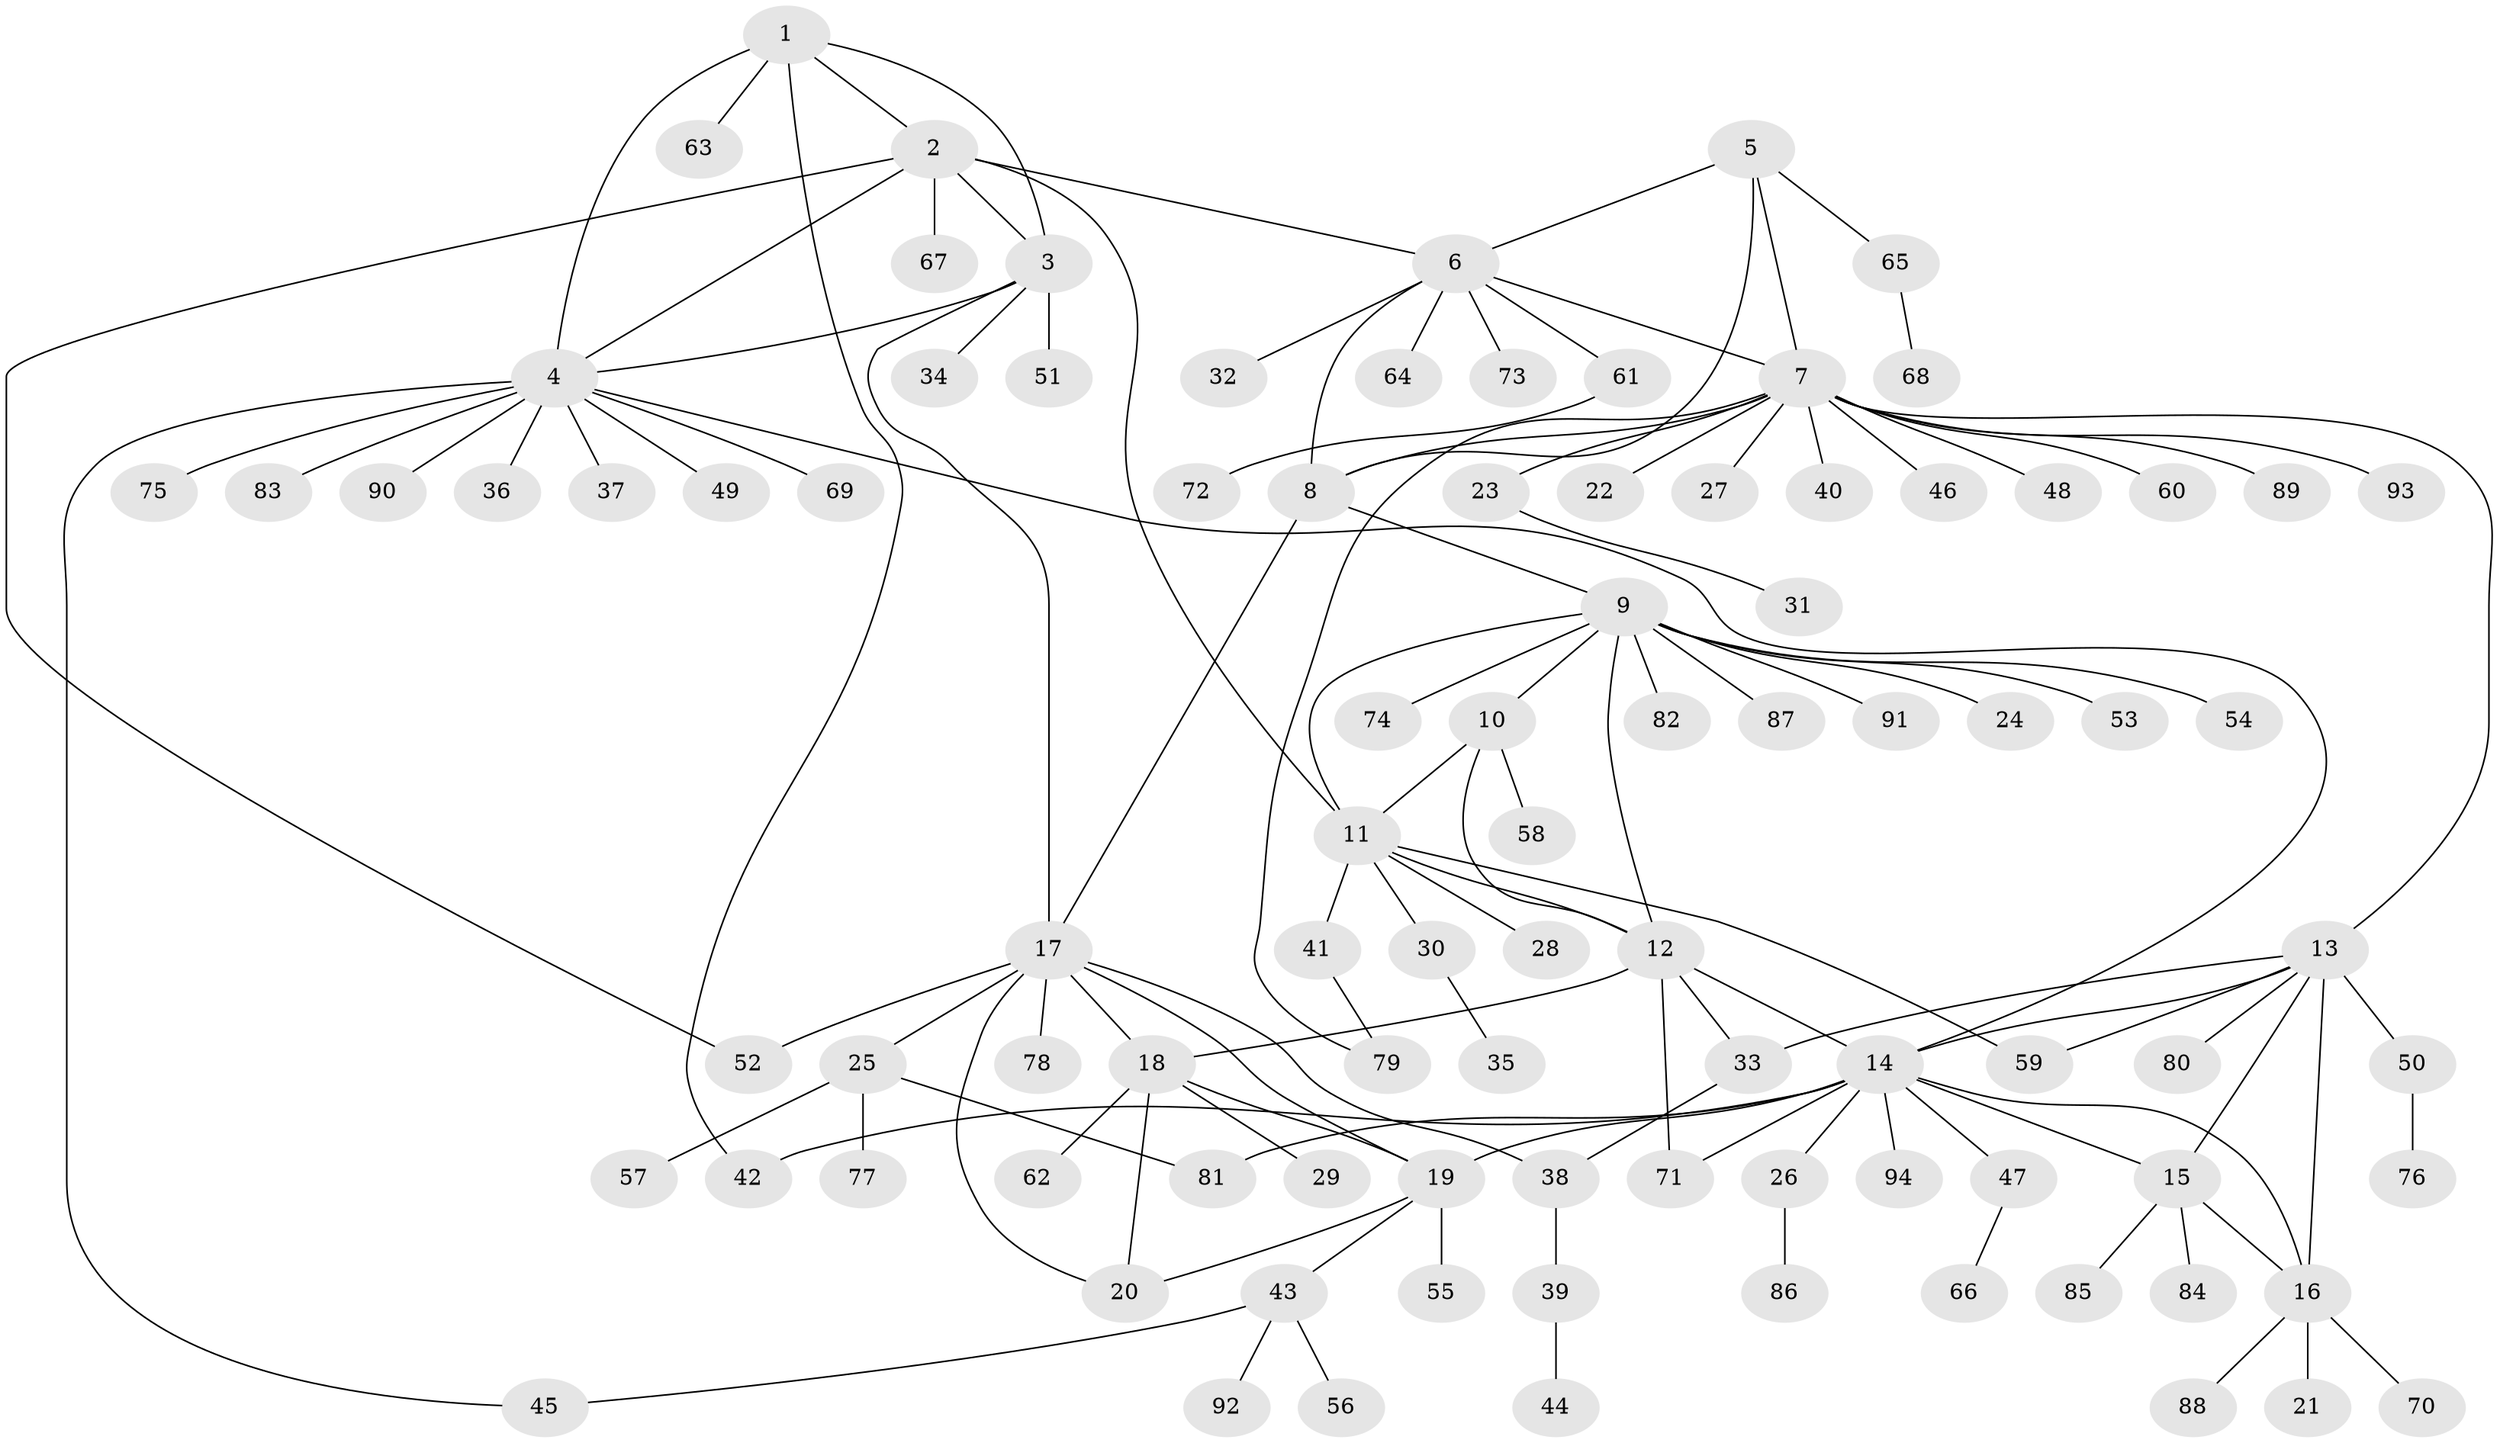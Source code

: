 // coarse degree distribution, {5: 0.041666666666666664, 7: 0.041666666666666664, 11: 0.013888888888888888, 3: 0.027777777777777776, 9: 0.027777777777777776, 12: 0.027777777777777776, 8: 0.013888888888888888, 4: 0.05555555555555555, 10: 0.013888888888888888, 1: 0.6527777777777778, 2: 0.08333333333333333}
// Generated by graph-tools (version 1.1) at 2025/42/03/06/25 10:42:12]
// undirected, 94 vertices, 123 edges
graph export_dot {
graph [start="1"]
  node [color=gray90,style=filled];
  1;
  2;
  3;
  4;
  5;
  6;
  7;
  8;
  9;
  10;
  11;
  12;
  13;
  14;
  15;
  16;
  17;
  18;
  19;
  20;
  21;
  22;
  23;
  24;
  25;
  26;
  27;
  28;
  29;
  30;
  31;
  32;
  33;
  34;
  35;
  36;
  37;
  38;
  39;
  40;
  41;
  42;
  43;
  44;
  45;
  46;
  47;
  48;
  49;
  50;
  51;
  52;
  53;
  54;
  55;
  56;
  57;
  58;
  59;
  60;
  61;
  62;
  63;
  64;
  65;
  66;
  67;
  68;
  69;
  70;
  71;
  72;
  73;
  74;
  75;
  76;
  77;
  78;
  79;
  80;
  81;
  82;
  83;
  84;
  85;
  86;
  87;
  88;
  89;
  90;
  91;
  92;
  93;
  94;
  1 -- 2;
  1 -- 3;
  1 -- 4;
  1 -- 42;
  1 -- 63;
  2 -- 3;
  2 -- 4;
  2 -- 6;
  2 -- 11;
  2 -- 52;
  2 -- 67;
  3 -- 4;
  3 -- 17;
  3 -- 34;
  3 -- 51;
  4 -- 14;
  4 -- 36;
  4 -- 37;
  4 -- 45;
  4 -- 49;
  4 -- 69;
  4 -- 75;
  4 -- 83;
  4 -- 90;
  5 -- 6;
  5 -- 7;
  5 -- 8;
  5 -- 65;
  6 -- 7;
  6 -- 8;
  6 -- 32;
  6 -- 61;
  6 -- 64;
  6 -- 73;
  7 -- 8;
  7 -- 13;
  7 -- 22;
  7 -- 23;
  7 -- 27;
  7 -- 40;
  7 -- 46;
  7 -- 48;
  7 -- 60;
  7 -- 79;
  7 -- 89;
  7 -- 93;
  8 -- 9;
  8 -- 17;
  9 -- 10;
  9 -- 11;
  9 -- 12;
  9 -- 24;
  9 -- 53;
  9 -- 54;
  9 -- 74;
  9 -- 82;
  9 -- 87;
  9 -- 91;
  10 -- 11;
  10 -- 12;
  10 -- 58;
  11 -- 12;
  11 -- 28;
  11 -- 30;
  11 -- 41;
  11 -- 59;
  12 -- 14;
  12 -- 18;
  12 -- 33;
  12 -- 71;
  13 -- 14;
  13 -- 15;
  13 -- 16;
  13 -- 33;
  13 -- 50;
  13 -- 59;
  13 -- 80;
  14 -- 15;
  14 -- 16;
  14 -- 19;
  14 -- 26;
  14 -- 42;
  14 -- 47;
  14 -- 71;
  14 -- 81;
  14 -- 94;
  15 -- 16;
  15 -- 84;
  15 -- 85;
  16 -- 21;
  16 -- 70;
  16 -- 88;
  17 -- 18;
  17 -- 19;
  17 -- 20;
  17 -- 25;
  17 -- 38;
  17 -- 52;
  17 -- 78;
  18 -- 19;
  18 -- 20;
  18 -- 29;
  18 -- 62;
  19 -- 20;
  19 -- 43;
  19 -- 55;
  23 -- 31;
  25 -- 57;
  25 -- 77;
  25 -- 81;
  26 -- 86;
  30 -- 35;
  33 -- 38;
  38 -- 39;
  39 -- 44;
  41 -- 79;
  43 -- 45;
  43 -- 56;
  43 -- 92;
  47 -- 66;
  50 -- 76;
  61 -- 72;
  65 -- 68;
}
